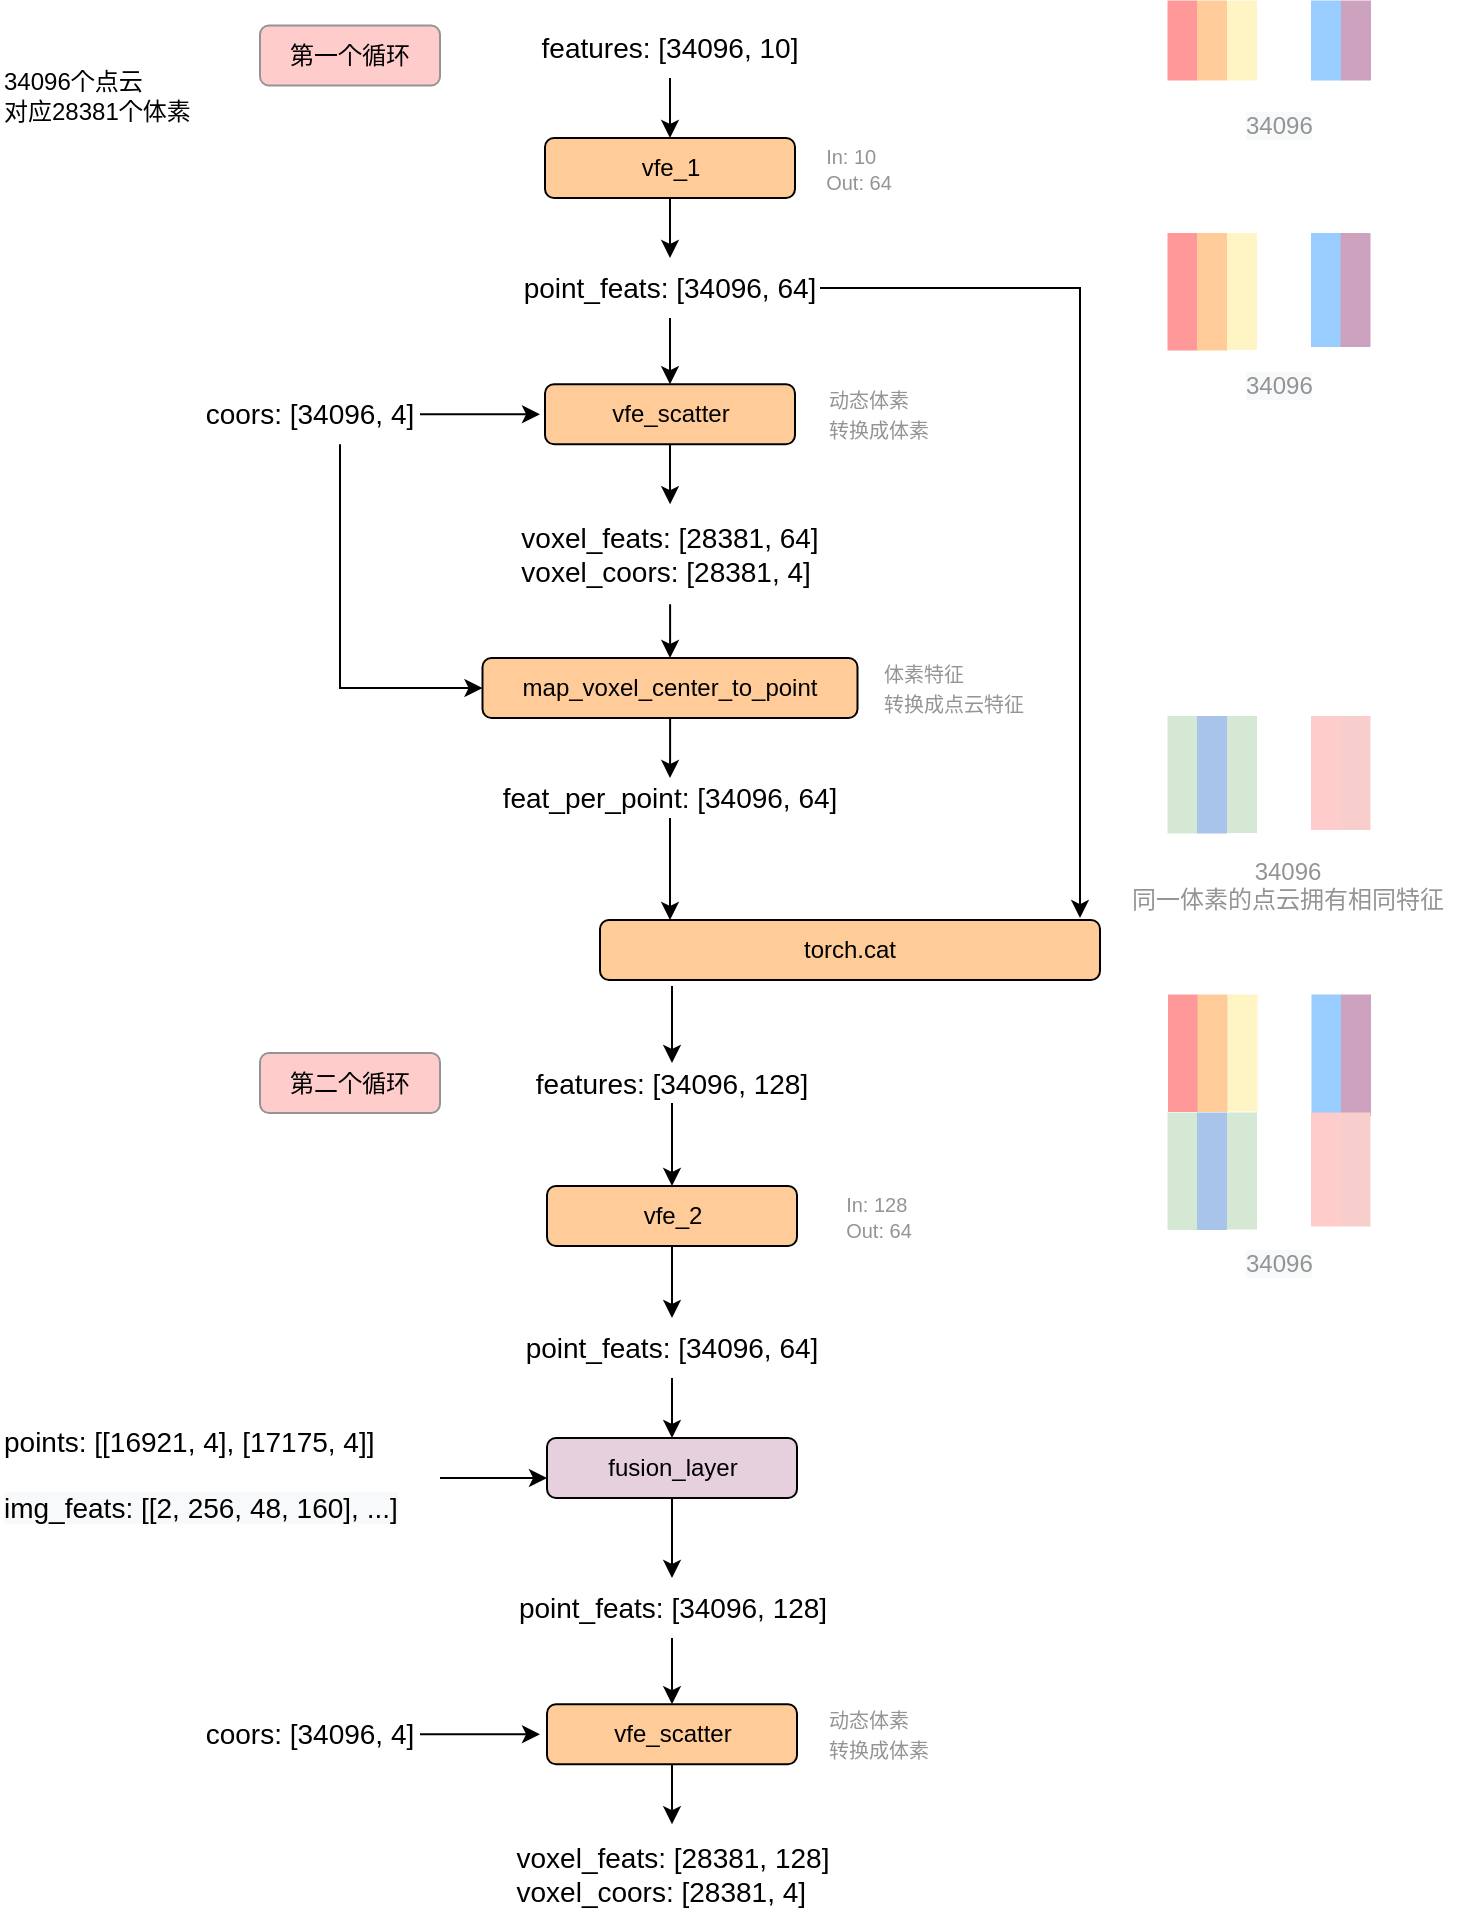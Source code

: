 <mxfile version="13.9.6" type="github">
  <diagram id="b_JdInqbmptc0iD658P6" name="Page-1">
    <mxGraphModel dx="1026" dy="457" grid="1" gridSize="10" guides="1" tooltips="1" connect="1" arrows="1" fold="1" page="1" pageScale="1" pageWidth="827" pageHeight="1169" math="0" shadow="0">
      <root>
        <mxCell id="0" />
        <mxCell id="1" parent="0" />
        <mxCell id="fs8-hmOpm5YOvJ0PkMpc-1" value="" style="endArrow=classic;html=1;exitX=0.5;exitY=1;exitDx=0;exitDy=0;entryX=0.5;entryY=0;entryDx=0;entryDy=0;" edge="1" parent="1" source="fs8-hmOpm5YOvJ0PkMpc-2" target="fs8-hmOpm5YOvJ0PkMpc-4">
          <mxGeometry width="50" height="50" relative="1" as="geometry">
            <mxPoint x="374.5" y="100" as="sourcePoint" />
            <mxPoint x="375" y="110" as="targetPoint" />
          </mxGeometry>
        </mxCell>
        <mxCell id="fs8-hmOpm5YOvJ0PkMpc-2" value="&lt;font style=&quot;font-size: 14px&quot;&gt;features: [34096, 10]&lt;/font&gt;" style="text;html=1;strokeColor=none;fillColor=none;align=center;verticalAlign=middle;whiteSpace=wrap;rounded=0;shadow=0;" vertex="1" parent="1">
          <mxGeometry x="300" y="30" width="150" height="30" as="geometry" />
        </mxCell>
        <mxCell id="fs8-hmOpm5YOvJ0PkMpc-3" style="edgeStyle=orthogonalEdgeStyle;rounded=0;orthogonalLoop=1;jettySize=auto;html=1;entryX=0.5;entryY=0;entryDx=0;entryDy=0;" edge="1" parent="1" source="fs8-hmOpm5YOvJ0PkMpc-4" target="fs8-hmOpm5YOvJ0PkMpc-5">
          <mxGeometry relative="1" as="geometry">
            <mxPoint x="375" y="140" as="targetPoint" />
          </mxGeometry>
        </mxCell>
        <mxCell id="fs8-hmOpm5YOvJ0PkMpc-4" value="vfe_1" style="rounded=1;whiteSpace=wrap;html=1;fillColor=#FFCC99;" vertex="1" parent="1">
          <mxGeometry x="312.5" y="90" width="125" height="30" as="geometry" />
        </mxCell>
        <mxCell id="fs8-hmOpm5YOvJ0PkMpc-13" style="edgeStyle=orthogonalEdgeStyle;rounded=0;orthogonalLoop=1;jettySize=auto;html=1;" edge="1" parent="1" source="fs8-hmOpm5YOvJ0PkMpc-5" target="fs8-hmOpm5YOvJ0PkMpc-8">
          <mxGeometry relative="1" as="geometry" />
        </mxCell>
        <mxCell id="fs8-hmOpm5YOvJ0PkMpc-49" style="edgeStyle=orthogonalEdgeStyle;rounded=0;orthogonalLoop=1;jettySize=auto;html=1;entryX=0.96;entryY=-0.033;entryDx=0;entryDy=0;entryPerimeter=0;" edge="1" parent="1" source="fs8-hmOpm5YOvJ0PkMpc-5" target="fs8-hmOpm5YOvJ0PkMpc-47">
          <mxGeometry relative="1" as="geometry">
            <Array as="points">
              <mxPoint x="580" y="165" />
            </Array>
          </mxGeometry>
        </mxCell>
        <mxCell id="fs8-hmOpm5YOvJ0PkMpc-5" value="&lt;font style=&quot;font-size: 14px&quot;&gt;point_feats: [34096, 64]&lt;/font&gt;" style="text;html=1;strokeColor=none;fillColor=none;align=center;verticalAlign=middle;whiteSpace=wrap;rounded=0;" vertex="1" parent="1">
          <mxGeometry x="300" y="150" width="150" height="30" as="geometry" />
        </mxCell>
        <mxCell id="fs8-hmOpm5YOvJ0PkMpc-6" value="&lt;div style=&quot;text-align: left&quot;&gt;&lt;font style=&quot;font-size: 10px&quot; color=&quot;#949494&quot;&gt;In: 10&lt;/font&gt;&lt;/div&gt;&lt;font style=&quot;font-size: 10px&quot; color=&quot;#949494&quot;&gt;&lt;div style=&quot;text-align: left&quot;&gt;Out: 64&lt;/div&gt;&lt;/font&gt;" style="text;html=1;strokeColor=none;fillColor=none;align=center;verticalAlign=middle;whiteSpace=wrap;rounded=0;" vertex="1" parent="1">
          <mxGeometry x="437.5" y="87.5" width="62.5" height="35" as="geometry" />
        </mxCell>
        <mxCell id="fs8-hmOpm5YOvJ0PkMpc-7" style="edgeStyle=orthogonalEdgeStyle;rounded=0;orthogonalLoop=1;jettySize=auto;html=1;" edge="1" parent="1" source="fs8-hmOpm5YOvJ0PkMpc-8" target="fs8-hmOpm5YOvJ0PkMpc-11">
          <mxGeometry relative="1" as="geometry" />
        </mxCell>
        <mxCell id="fs8-hmOpm5YOvJ0PkMpc-8" value="vfe_scatter" style="rounded=1;whiteSpace=wrap;html=1;fillColor=#FFCC99;" vertex="1" parent="1">
          <mxGeometry x="312.5" y="213.12" width="125" height="30" as="geometry" />
        </mxCell>
        <mxCell id="fs8-hmOpm5YOvJ0PkMpc-9" style="edgeStyle=orthogonalEdgeStyle;rounded=0;orthogonalLoop=1;jettySize=auto;html=1;" edge="1" parent="1" source="fs8-hmOpm5YOvJ0PkMpc-10">
          <mxGeometry relative="1" as="geometry">
            <mxPoint x="310" y="228.12" as="targetPoint" />
          </mxGeometry>
        </mxCell>
        <mxCell id="fs8-hmOpm5YOvJ0PkMpc-21" style="edgeStyle=orthogonalEdgeStyle;rounded=0;orthogonalLoop=1;jettySize=auto;html=1;entryX=0;entryY=0.5;entryDx=0;entryDy=0;" edge="1" parent="1" source="fs8-hmOpm5YOvJ0PkMpc-10" target="fs8-hmOpm5YOvJ0PkMpc-15">
          <mxGeometry relative="1" as="geometry">
            <Array as="points">
              <mxPoint x="210" y="365" />
            </Array>
          </mxGeometry>
        </mxCell>
        <mxCell id="fs8-hmOpm5YOvJ0PkMpc-10" value="&lt;font style=&quot;font-size: 14px&quot;&gt;coors: [34096, 4]&lt;/font&gt;" style="text;html=1;strokeColor=none;fillColor=none;align=center;verticalAlign=middle;whiteSpace=wrap;rounded=0;" vertex="1" parent="1">
          <mxGeometry x="140" y="213.12" width="110" height="30" as="geometry" />
        </mxCell>
        <mxCell id="fs8-hmOpm5YOvJ0PkMpc-16" style="edgeStyle=orthogonalEdgeStyle;rounded=0;orthogonalLoop=1;jettySize=auto;html=1;entryX=0.5;entryY=0;entryDx=0;entryDy=0;" edge="1" parent="1" source="fs8-hmOpm5YOvJ0PkMpc-11" target="fs8-hmOpm5YOvJ0PkMpc-15">
          <mxGeometry relative="1" as="geometry" />
        </mxCell>
        <mxCell id="fs8-hmOpm5YOvJ0PkMpc-11" value="&lt;div style=&quot;text-align: left&quot;&gt;&lt;span style=&quot;font-size: 14px&quot;&gt;voxel_feats: [28381, 64]&lt;/span&gt;&lt;/div&gt;&lt;font style=&quot;font-size: 14px&quot;&gt;&lt;div style=&quot;text-align: left&quot;&gt;&lt;span&gt;voxel_coors: [28381, 4]&lt;/span&gt;&lt;/div&gt;&lt;/font&gt;" style="text;html=1;strokeColor=none;fillColor=none;align=center;verticalAlign=middle;whiteSpace=wrap;rounded=0;" vertex="1" parent="1">
          <mxGeometry x="296.25" y="273.12" width="157.5" height="50" as="geometry" />
        </mxCell>
        <mxCell id="fs8-hmOpm5YOvJ0PkMpc-12" value="&lt;div style=&quot;text-align: left&quot;&gt;&lt;span style=&quot;font-size: 10px&quot;&gt;&lt;font color=&quot;#949494&quot;&gt;动态体素&lt;/font&gt;&lt;/span&gt;&lt;/div&gt;&lt;div style=&quot;text-align: left&quot;&gt;&lt;span style=&quot;font-size: 10px&quot;&gt;&lt;font color=&quot;#949494&quot;&gt;转换成体素&lt;/font&gt;&lt;/span&gt;&lt;/div&gt;" style="text;html=1;strokeColor=none;fillColor=none;align=center;verticalAlign=middle;whiteSpace=wrap;rounded=0;" vertex="1" parent="1">
          <mxGeometry x="437.5" y="210" width="82.5" height="36.25" as="geometry" />
        </mxCell>
        <mxCell id="fs8-hmOpm5YOvJ0PkMpc-14" value="34096个点云&lt;br&gt;对应28381个体素" style="text;html=1;strokeColor=none;fillColor=none;align=left;verticalAlign=middle;whiteSpace=wrap;rounded=0;" vertex="1" parent="1">
          <mxGeometry x="40" y="48.75" width="160" height="40" as="geometry" />
        </mxCell>
        <mxCell id="fs8-hmOpm5YOvJ0PkMpc-22" style="edgeStyle=orthogonalEdgeStyle;rounded=0;orthogonalLoop=1;jettySize=auto;html=1;" edge="1" parent="1" source="fs8-hmOpm5YOvJ0PkMpc-15" target="fs8-hmOpm5YOvJ0PkMpc-18">
          <mxGeometry relative="1" as="geometry" />
        </mxCell>
        <mxCell id="fs8-hmOpm5YOvJ0PkMpc-15" value="map_voxel_center_to_point" style="rounded=1;whiteSpace=wrap;html=1;fillColor=#FFCC99;" vertex="1" parent="1">
          <mxGeometry x="281.25" y="350" width="187.5" height="30" as="geometry" />
        </mxCell>
        <mxCell id="fs8-hmOpm5YOvJ0PkMpc-17" value="&lt;font color=&quot;#949494&quot;&gt;&lt;span style=&quot;font-size: 10px&quot;&gt;体素特征&lt;br&gt;转换成点云特征&lt;/span&gt;&lt;/font&gt;" style="text;html=1;strokeColor=none;fillColor=none;align=left;verticalAlign=middle;whiteSpace=wrap;rounded=0;" vertex="1" parent="1">
          <mxGeometry x="480" y="348.44" width="91.25" height="33.12" as="geometry" />
        </mxCell>
        <mxCell id="fs8-hmOpm5YOvJ0PkMpc-48" style="edgeStyle=orthogonalEdgeStyle;rounded=0;orthogonalLoop=1;jettySize=auto;html=1;entryX=0.14;entryY=0;entryDx=0;entryDy=0;entryPerimeter=0;" edge="1" parent="1" source="fs8-hmOpm5YOvJ0PkMpc-18" target="fs8-hmOpm5YOvJ0PkMpc-47">
          <mxGeometry relative="1" as="geometry" />
        </mxCell>
        <mxCell id="fs8-hmOpm5YOvJ0PkMpc-18" value="&lt;div style=&quot;text-align: left&quot;&gt;&lt;span style=&quot;font-size: 14px&quot;&gt;feat_per_point: [34096, 64]&lt;/span&gt;&lt;/div&gt;" style="text;html=1;strokeColor=none;fillColor=none;align=center;verticalAlign=middle;whiteSpace=wrap;rounded=0;" vertex="1" parent="1">
          <mxGeometry x="285" y="410" width="180" height="20" as="geometry" />
        </mxCell>
        <mxCell id="fs8-hmOpm5YOvJ0PkMpc-27" value="" style="rounded=0;whiteSpace=wrap;html=1;rotation=90;fillColor=#FF9999;strokeColor=none;" vertex="1" parent="1">
          <mxGeometry x="611.25" y="33.75" width="40" height="15" as="geometry" />
        </mxCell>
        <mxCell id="fs8-hmOpm5YOvJ0PkMpc-28" value="" style="rounded=0;whiteSpace=wrap;html=1;rotation=90;fillColor=#FFCC99;strokeColor=none;" vertex="1" parent="1">
          <mxGeometry x="626" y="33.75" width="40" height="15" as="geometry" />
        </mxCell>
        <mxCell id="fs8-hmOpm5YOvJ0PkMpc-29" value="" style="rounded=0;whiteSpace=wrap;html=1;rotation=90;fillColor=#FFF4C3;strokeColor=none;" vertex="1" parent="1">
          <mxGeometry x="641" y="33.75" width="40" height="15" as="geometry" />
        </mxCell>
        <mxCell id="fs8-hmOpm5YOvJ0PkMpc-30" value="" style="rounded=0;whiteSpace=wrap;html=1;rotation=90;fillColor=#99CCFF;strokeColor=none;" vertex="1" parent="1">
          <mxGeometry x="683" y="33.75" width="40" height="15" as="geometry" />
        </mxCell>
        <mxCell id="fs8-hmOpm5YOvJ0PkMpc-31" value="" style="rounded=0;whiteSpace=wrap;html=1;rotation=90;fillColor=#CDA2BE;strokeColor=none;" vertex="1" parent="1">
          <mxGeometry x="698" y="33.75" width="40" height="15" as="geometry" />
        </mxCell>
        <mxCell id="fs8-hmOpm5YOvJ0PkMpc-32" value="" style="rounded=0;whiteSpace=wrap;html=1;rotation=90;fillColor=#FF9999;strokeColor=none;" vertex="1" parent="1">
          <mxGeometry x="601.88" y="159.38" width="58.75" height="15" as="geometry" />
        </mxCell>
        <mxCell id="fs8-hmOpm5YOvJ0PkMpc-34" value="" style="rounded=0;whiteSpace=wrap;html=1;rotation=90;fillColor=#FFF4C3;strokeColor=none;" vertex="1" parent="1">
          <mxGeometry x="631.75" y="159.25" width="58.5" height="15" as="geometry" />
        </mxCell>
        <mxCell id="fs8-hmOpm5YOvJ0PkMpc-35" value="" style="rounded=0;whiteSpace=wrap;html=1;rotation=90;fillColor=#99CCFF;strokeColor=none;" vertex="1" parent="1">
          <mxGeometry x="674.5" y="158.5" width="57" height="15" as="geometry" />
        </mxCell>
        <mxCell id="fs8-hmOpm5YOvJ0PkMpc-37" value="" style="rounded=0;whiteSpace=wrap;html=1;rotation=90;fillColor=#FFCC99;strokeColor=none;" vertex="1" parent="1">
          <mxGeometry x="616.62" y="159.38" width="58.75" height="15" as="geometry" />
        </mxCell>
        <mxCell id="fs8-hmOpm5YOvJ0PkMpc-38" value="" style="rounded=0;whiteSpace=wrap;html=1;rotation=90;fillColor=#CDA2BE;strokeColor=none;" vertex="1" parent="1">
          <mxGeometry x="689.25" y="158.5" width="57" height="15" as="geometry" />
        </mxCell>
        <mxCell id="fs8-hmOpm5YOvJ0PkMpc-39" value="" style="rounded=0;whiteSpace=wrap;html=1;rotation=90;fillColor=#D5E8D4;strokeColor=none;" vertex="1" parent="1">
          <mxGeometry x="601.88" y="400.88" width="58.75" height="15" as="geometry" />
        </mxCell>
        <mxCell id="fs8-hmOpm5YOvJ0PkMpc-40" value="" style="rounded=0;whiteSpace=wrap;html=1;rotation=90;fillColor=#D5E8D4;strokeColor=none;" vertex="1" parent="1">
          <mxGeometry x="631.75" y="400.75" width="58.5" height="15" as="geometry" />
        </mxCell>
        <mxCell id="fs8-hmOpm5YOvJ0PkMpc-41" value="" style="rounded=0;whiteSpace=wrap;html=1;rotation=90;fillColor=#FFCCCC;strokeColor=none;" vertex="1" parent="1">
          <mxGeometry x="674.5" y="400" width="57" height="15" as="geometry" />
        </mxCell>
        <mxCell id="fs8-hmOpm5YOvJ0PkMpc-42" value="" style="rounded=0;whiteSpace=wrap;html=1;rotation=90;fillColor=#A9C4EB;strokeColor=none;" vertex="1" parent="1">
          <mxGeometry x="616.62" y="400.88" width="58.75" height="15" as="geometry" />
        </mxCell>
        <mxCell id="fs8-hmOpm5YOvJ0PkMpc-43" value="" style="rounded=0;whiteSpace=wrap;html=1;rotation=90;fillColor=#F8CECC;strokeColor=none;" vertex="1" parent="1">
          <mxGeometry x="689.25" y="400" width="57" height="15" as="geometry" />
        </mxCell>
        <mxCell id="fs8-hmOpm5YOvJ0PkMpc-44" value="&lt;span style=&quot;font-family: &amp;#34;helvetica&amp;#34; ; font-style: normal ; font-weight: 400 ; letter-spacing: normal ; text-align: center ; text-indent: 0px ; text-transform: none ; word-spacing: 0px ; background-color: rgb(248 , 249 , 250) ; display: inline ; float: none&quot;&gt;&lt;font color=&quot;#949494&quot; style=&quot;font-size: 12px&quot;&gt;34096&lt;/font&gt;&lt;/span&gt;" style="text;whiteSpace=wrap;html=1;strokeColor=none;" vertex="1" parent="1">
          <mxGeometry x="660.63" y="70" width="60" height="30" as="geometry" />
        </mxCell>
        <mxCell id="fs8-hmOpm5YOvJ0PkMpc-45" value="&lt;span style=&quot;font-family: &amp;#34;helvetica&amp;#34; ; font-style: normal ; font-weight: 400 ; letter-spacing: normal ; text-align: center ; text-indent: 0px ; text-transform: none ; word-spacing: 0px ; background-color: rgb(248 , 249 , 250) ; display: inline ; float: none&quot;&gt;&lt;font color=&quot;#949494&quot; style=&quot;font-size: 12px&quot;&gt;34096&lt;/font&gt;&lt;/span&gt;" style="text;whiteSpace=wrap;html=1;strokeColor=none;" vertex="1" parent="1">
          <mxGeometry x="660.63" y="200" width="60" height="30" as="geometry" />
        </mxCell>
        <mxCell id="fs8-hmOpm5YOvJ0PkMpc-46" value="&lt;div style=&quot;text-align: center&quot;&gt;&lt;span style=&quot;color: rgb(148 , 148 , 148) ; font-family: &amp;#34;helvetica&amp;#34;&quot;&gt;34096&lt;/span&gt;&lt;/div&gt;&lt;span style=&quot;font-family: &amp;#34;helvetica&amp;#34; ; font-style: normal ; font-weight: 400 ; letter-spacing: normal ; text-indent: 0px ; text-transform: none ; word-spacing: 0px ; background-color: rgb(248 , 249 , 250) ; display: inline ; float: none&quot;&gt;&lt;div style=&quot;text-align: center&quot;&gt;&lt;span style=&quot;color: rgb(148 , 148 , 148)&quot;&gt;同一体素的点云拥有相同特征&lt;/span&gt;&lt;/div&gt;&lt;/span&gt;" style="text;whiteSpace=wrap;html=1;strokeColor=none;" vertex="1" parent="1">
          <mxGeometry x="603.63" y="442.88" width="174" height="50" as="geometry" />
        </mxCell>
        <mxCell id="fs8-hmOpm5YOvJ0PkMpc-66" style="edgeStyle=orthogonalEdgeStyle;rounded=0;orthogonalLoop=1;jettySize=auto;html=1;entryX=0.5;entryY=0;entryDx=0;entryDy=0;exitX=0.144;exitY=1.1;exitDx=0;exitDy=0;exitPerimeter=0;" edge="1" parent="1" source="fs8-hmOpm5YOvJ0PkMpc-47" target="fs8-hmOpm5YOvJ0PkMpc-50">
          <mxGeometry relative="1" as="geometry" />
        </mxCell>
        <mxCell id="fs8-hmOpm5YOvJ0PkMpc-47" value="torch.cat" style="rounded=1;whiteSpace=wrap;html=1;fillColor=#FFCC99;" vertex="1" parent="1">
          <mxGeometry x="340" y="481" width="250" height="30" as="geometry" />
        </mxCell>
        <mxCell id="fs8-hmOpm5YOvJ0PkMpc-69" style="edgeStyle=orthogonalEdgeStyle;rounded=0;orthogonalLoop=1;jettySize=auto;html=1;entryX=0.5;entryY=0;entryDx=0;entryDy=0;" edge="1" parent="1" source="fs8-hmOpm5YOvJ0PkMpc-50" target="fs8-hmOpm5YOvJ0PkMpc-67">
          <mxGeometry relative="1" as="geometry" />
        </mxCell>
        <mxCell id="fs8-hmOpm5YOvJ0PkMpc-50" value="&lt;div style=&quot;text-align: left&quot;&gt;&lt;span style=&quot;font-size: 14px&quot;&gt;features: [34096, 128]&lt;/span&gt;&lt;/div&gt;" style="text;html=1;strokeColor=none;fillColor=none;align=center;verticalAlign=middle;whiteSpace=wrap;rounded=0;" vertex="1" parent="1">
          <mxGeometry x="286" y="552.5" width="180" height="20" as="geometry" />
        </mxCell>
        <mxCell id="fs8-hmOpm5YOvJ0PkMpc-53" value="" style="rounded=0;whiteSpace=wrap;html=1;rotation=90;fillColor=#FF9999;strokeColor=none;" vertex="1" parent="1">
          <mxGeometry x="602.13" y="540.13" width="58.75" height="15" as="geometry" />
        </mxCell>
        <mxCell id="fs8-hmOpm5YOvJ0PkMpc-54" value="" style="rounded=0;whiteSpace=wrap;html=1;rotation=90;fillColor=#FFF4C3;strokeColor=none;" vertex="1" parent="1">
          <mxGeometry x="632" y="540" width="58.5" height="15" as="geometry" />
        </mxCell>
        <mxCell id="fs8-hmOpm5YOvJ0PkMpc-55" value="" style="rounded=0;whiteSpace=wrap;html=1;rotation=90;fillColor=#99CCFF;strokeColor=none;" vertex="1" parent="1">
          <mxGeometry x="670.5" y="543.5" width="65.5" height="15" as="geometry" />
        </mxCell>
        <mxCell id="fs8-hmOpm5YOvJ0PkMpc-56" value="" style="rounded=0;whiteSpace=wrap;html=1;rotation=90;fillColor=#FFCC99;strokeColor=none;" vertex="1" parent="1">
          <mxGeometry x="616.87" y="540.13" width="58.75" height="15" as="geometry" />
        </mxCell>
        <mxCell id="fs8-hmOpm5YOvJ0PkMpc-57" value="" style="rounded=0;whiteSpace=wrap;html=1;rotation=90;fillColor=#CDA2BE;strokeColor=none;" vertex="1" parent="1">
          <mxGeometry x="687.63" y="541.13" width="60.75" height="15" as="geometry" />
        </mxCell>
        <mxCell id="fs8-hmOpm5YOvJ0PkMpc-59" value="" style="rounded=0;whiteSpace=wrap;html=1;rotation=90;fillColor=#D5E8D4;strokeColor=none;" vertex="1" parent="1">
          <mxGeometry x="601.88" y="599.13" width="58.75" height="15" as="geometry" />
        </mxCell>
        <mxCell id="fs8-hmOpm5YOvJ0PkMpc-60" value="" style="rounded=0;whiteSpace=wrap;html=1;rotation=90;fillColor=#D5E8D4;strokeColor=none;" vertex="1" parent="1">
          <mxGeometry x="631.75" y="599" width="58.5" height="15" as="geometry" />
        </mxCell>
        <mxCell id="fs8-hmOpm5YOvJ0PkMpc-61" value="" style="rounded=0;whiteSpace=wrap;html=1;rotation=90;fillColor=#FFCCCC;strokeColor=none;" vertex="1" parent="1">
          <mxGeometry x="674.5" y="598.25" width="57" height="15" as="geometry" />
        </mxCell>
        <mxCell id="fs8-hmOpm5YOvJ0PkMpc-62" value="" style="rounded=0;whiteSpace=wrap;html=1;rotation=90;fillColor=#A9C4EB;strokeColor=none;" vertex="1" parent="1">
          <mxGeometry x="616.62" y="599.13" width="58.75" height="15" as="geometry" />
        </mxCell>
        <mxCell id="fs8-hmOpm5YOvJ0PkMpc-63" value="" style="rounded=0;whiteSpace=wrap;html=1;rotation=90;fillColor=#F8CECC;strokeColor=none;" vertex="1" parent="1">
          <mxGeometry x="689.25" y="598.25" width="57" height="15" as="geometry" />
        </mxCell>
        <mxCell id="fs8-hmOpm5YOvJ0PkMpc-65" value="&lt;span style=&quot;font-family: &amp;#34;helvetica&amp;#34; ; font-style: normal ; font-weight: 400 ; letter-spacing: normal ; text-align: center ; text-indent: 0px ; text-transform: none ; word-spacing: 0px ; background-color: rgb(248 , 249 , 250) ; display: inline ; float: none&quot;&gt;&lt;font color=&quot;#949494&quot; style=&quot;font-size: 12px&quot;&gt;34096&lt;/font&gt;&lt;/span&gt;" style="text;whiteSpace=wrap;html=1;strokeColor=none;" vertex="1" parent="1">
          <mxGeometry x="660.88" y="639.25" width="60" height="30" as="geometry" />
        </mxCell>
        <mxCell id="fs8-hmOpm5YOvJ0PkMpc-74" style="edgeStyle=orthogonalEdgeStyle;rounded=0;orthogonalLoop=1;jettySize=auto;html=1;" edge="1" parent="1" source="fs8-hmOpm5YOvJ0PkMpc-67" target="fs8-hmOpm5YOvJ0PkMpc-71">
          <mxGeometry relative="1" as="geometry" />
        </mxCell>
        <mxCell id="fs8-hmOpm5YOvJ0PkMpc-67" value="vfe_2" style="rounded=1;whiteSpace=wrap;html=1;fillColor=#FFCC99;" vertex="1" parent="1">
          <mxGeometry x="313.5" y="614" width="125" height="30" as="geometry" />
        </mxCell>
        <mxCell id="fs8-hmOpm5YOvJ0PkMpc-70" value="&lt;div style=&quot;text-align: left&quot;&gt;&lt;font style=&quot;font-size: 10px&quot; color=&quot;#949494&quot;&gt;In: 128&lt;/font&gt;&lt;/div&gt;&lt;font style=&quot;font-size: 10px&quot; color=&quot;#949494&quot;&gt;&lt;div style=&quot;text-align: left&quot;&gt;Out: 64&lt;/div&gt;&lt;/font&gt;" style="text;html=1;strokeColor=none;fillColor=none;align=center;verticalAlign=middle;whiteSpace=wrap;rounded=0;" vertex="1" parent="1">
          <mxGeometry x="447.5" y="611.5" width="62.5" height="35" as="geometry" />
        </mxCell>
        <mxCell id="fs8-hmOpm5YOvJ0PkMpc-81" style="edgeStyle=orthogonalEdgeStyle;rounded=0;orthogonalLoop=1;jettySize=auto;html=1;entryX=0.5;entryY=0;entryDx=0;entryDy=0;" edge="1" parent="1" source="fs8-hmOpm5YOvJ0PkMpc-71" target="fs8-hmOpm5YOvJ0PkMpc-77">
          <mxGeometry relative="1" as="geometry" />
        </mxCell>
        <mxCell id="fs8-hmOpm5YOvJ0PkMpc-71" value="&lt;font style=&quot;font-size: 14px&quot;&gt;point_feats: [34096, 64]&lt;/font&gt;" style="text;html=1;strokeColor=none;fillColor=none;align=center;verticalAlign=middle;whiteSpace=wrap;rounded=0;" vertex="1" parent="1">
          <mxGeometry x="301" y="680" width="150" height="30" as="geometry" />
        </mxCell>
        <mxCell id="fs8-hmOpm5YOvJ0PkMpc-75" value="第一个循环" style="rounded=1;whiteSpace=wrap;html=1;strokeColor=#949494;fillColor=#FFCCCC;" vertex="1" parent="1">
          <mxGeometry x="170" y="33.75" width="90" height="30" as="geometry" />
        </mxCell>
        <mxCell id="fs8-hmOpm5YOvJ0PkMpc-76" value="第二个循环" style="rounded=1;whiteSpace=wrap;html=1;strokeColor=#949494;fillColor=#FFCCCC;" vertex="1" parent="1">
          <mxGeometry x="170" y="547.5" width="90" height="30" as="geometry" />
        </mxCell>
        <mxCell id="fs8-hmOpm5YOvJ0PkMpc-86" style="edgeStyle=orthogonalEdgeStyle;rounded=0;orthogonalLoop=1;jettySize=auto;html=1;" edge="1" parent="1" source="fs8-hmOpm5YOvJ0PkMpc-77" target="fs8-hmOpm5YOvJ0PkMpc-85">
          <mxGeometry relative="1" as="geometry" />
        </mxCell>
        <mxCell id="fs8-hmOpm5YOvJ0PkMpc-77" value="fusion_layer" style="rounded=1;whiteSpace=wrap;html=1;fillColor=#E6D0DE;" vertex="1" parent="1">
          <mxGeometry x="313.5" y="740" width="125" height="30" as="geometry" />
        </mxCell>
        <mxCell id="fs8-hmOpm5YOvJ0PkMpc-78" value="&lt;div&gt;&lt;span style=&quot;font-size: 14px&quot;&gt;points: [[16921, 4], [17175, 4]]&lt;/span&gt;&lt;/div&gt;" style="text;html=1;strokeColor=none;fillColor=none;align=left;verticalAlign=middle;whiteSpace=wrap;rounded=0;" vertex="1" parent="1">
          <mxGeometry x="40" y="723" width="210" height="37" as="geometry" />
        </mxCell>
        <mxCell id="fs8-hmOpm5YOvJ0PkMpc-84" style="edgeStyle=orthogonalEdgeStyle;rounded=0;orthogonalLoop=1;jettySize=auto;html=1;exitX=1;exitY=0;exitDx=0;exitDy=0;" edge="1" parent="1" source="fs8-hmOpm5YOvJ0PkMpc-80" target="fs8-hmOpm5YOvJ0PkMpc-77">
          <mxGeometry relative="1" as="geometry">
            <Array as="points">
              <mxPoint x="260" y="760" />
            </Array>
          </mxGeometry>
        </mxCell>
        <mxCell id="fs8-hmOpm5YOvJ0PkMpc-80" value="&lt;meta charset=&quot;utf-8&quot;&gt;&lt;span style=&quot;color: rgb(0, 0, 0); font-family: helvetica; font-size: 14px; font-style: normal; font-weight: 400; letter-spacing: normal; text-align: left; text-indent: 0px; text-transform: none; word-spacing: 0px; background-color: rgb(248, 249, 250); display: inline; float: none;&quot;&gt;img_feats: [[2, 256, 48, 160], ...]&lt;/span&gt;" style="text;whiteSpace=wrap;html=1;" vertex="1" parent="1">
          <mxGeometry x="40" y="760" width="220" height="30" as="geometry" />
        </mxCell>
        <mxCell id="fs8-hmOpm5YOvJ0PkMpc-93" style="edgeStyle=orthogonalEdgeStyle;rounded=0;orthogonalLoop=1;jettySize=auto;html=1;" edge="1" parent="1" source="fs8-hmOpm5YOvJ0PkMpc-85" target="fs8-hmOpm5YOvJ0PkMpc-88">
          <mxGeometry relative="1" as="geometry" />
        </mxCell>
        <mxCell id="fs8-hmOpm5YOvJ0PkMpc-85" value="&lt;font style=&quot;font-size: 14px&quot;&gt;point_feats: [34096, 128]&lt;/font&gt;" style="text;html=1;strokeColor=none;fillColor=none;align=center;verticalAlign=middle;whiteSpace=wrap;rounded=0;" vertex="1" parent="1">
          <mxGeometry x="286.5" y="810" width="179" height="30" as="geometry" />
        </mxCell>
        <mxCell id="fs8-hmOpm5YOvJ0PkMpc-87" style="edgeStyle=orthogonalEdgeStyle;rounded=0;orthogonalLoop=1;jettySize=auto;html=1;" edge="1" parent="1" source="fs8-hmOpm5YOvJ0PkMpc-88" target="fs8-hmOpm5YOvJ0PkMpc-91">
          <mxGeometry relative="1" as="geometry" />
        </mxCell>
        <mxCell id="fs8-hmOpm5YOvJ0PkMpc-88" value="vfe_scatter" style="rounded=1;whiteSpace=wrap;html=1;fillColor=#FFCC99;" vertex="1" parent="1">
          <mxGeometry x="313.5" y="873.12" width="125" height="30" as="geometry" />
        </mxCell>
        <mxCell id="fs8-hmOpm5YOvJ0PkMpc-89" style="edgeStyle=orthogonalEdgeStyle;rounded=0;orthogonalLoop=1;jettySize=auto;html=1;" edge="1" parent="1" source="fs8-hmOpm5YOvJ0PkMpc-90">
          <mxGeometry relative="1" as="geometry">
            <mxPoint x="310" y="888.12" as="targetPoint" />
          </mxGeometry>
        </mxCell>
        <mxCell id="fs8-hmOpm5YOvJ0PkMpc-90" value="&lt;font style=&quot;font-size: 14px&quot;&gt;coors: [34096, 4]&lt;/font&gt;" style="text;html=1;strokeColor=none;fillColor=none;align=center;verticalAlign=middle;whiteSpace=wrap;rounded=0;" vertex="1" parent="1">
          <mxGeometry x="140" y="873.12" width="110" height="30" as="geometry" />
        </mxCell>
        <mxCell id="fs8-hmOpm5YOvJ0PkMpc-91" value="&lt;div style=&quot;text-align: left&quot;&gt;&lt;span style=&quot;font-size: 14px&quot;&gt;voxel_feats: [28381, 128]&lt;/span&gt;&lt;/div&gt;&lt;font style=&quot;font-size: 14px&quot;&gt;&lt;div style=&quot;text-align: left&quot;&gt;&lt;span&gt;voxel_coors: [28381, 4]&lt;/span&gt;&lt;/div&gt;&lt;/font&gt;" style="text;html=1;strokeColor=none;fillColor=none;align=center;verticalAlign=middle;whiteSpace=wrap;rounded=0;" vertex="1" parent="1">
          <mxGeometry x="289.63" y="933.12" width="172.75" height="50" as="geometry" />
        </mxCell>
        <mxCell id="fs8-hmOpm5YOvJ0PkMpc-92" value="&lt;div style=&quot;text-align: left&quot;&gt;&lt;span style=&quot;font-size: 10px&quot;&gt;&lt;font color=&quot;#949494&quot;&gt;动态体素&lt;/font&gt;&lt;/span&gt;&lt;/div&gt;&lt;div style=&quot;text-align: left&quot;&gt;&lt;span style=&quot;font-size: 10px&quot;&gt;&lt;font color=&quot;#949494&quot;&gt;转换成体素&lt;/font&gt;&lt;/span&gt;&lt;/div&gt;" style="text;html=1;strokeColor=none;fillColor=none;align=center;verticalAlign=middle;whiteSpace=wrap;rounded=0;" vertex="1" parent="1">
          <mxGeometry x="437.5" y="870" width="82.5" height="36.25" as="geometry" />
        </mxCell>
      </root>
    </mxGraphModel>
  </diagram>
</mxfile>
